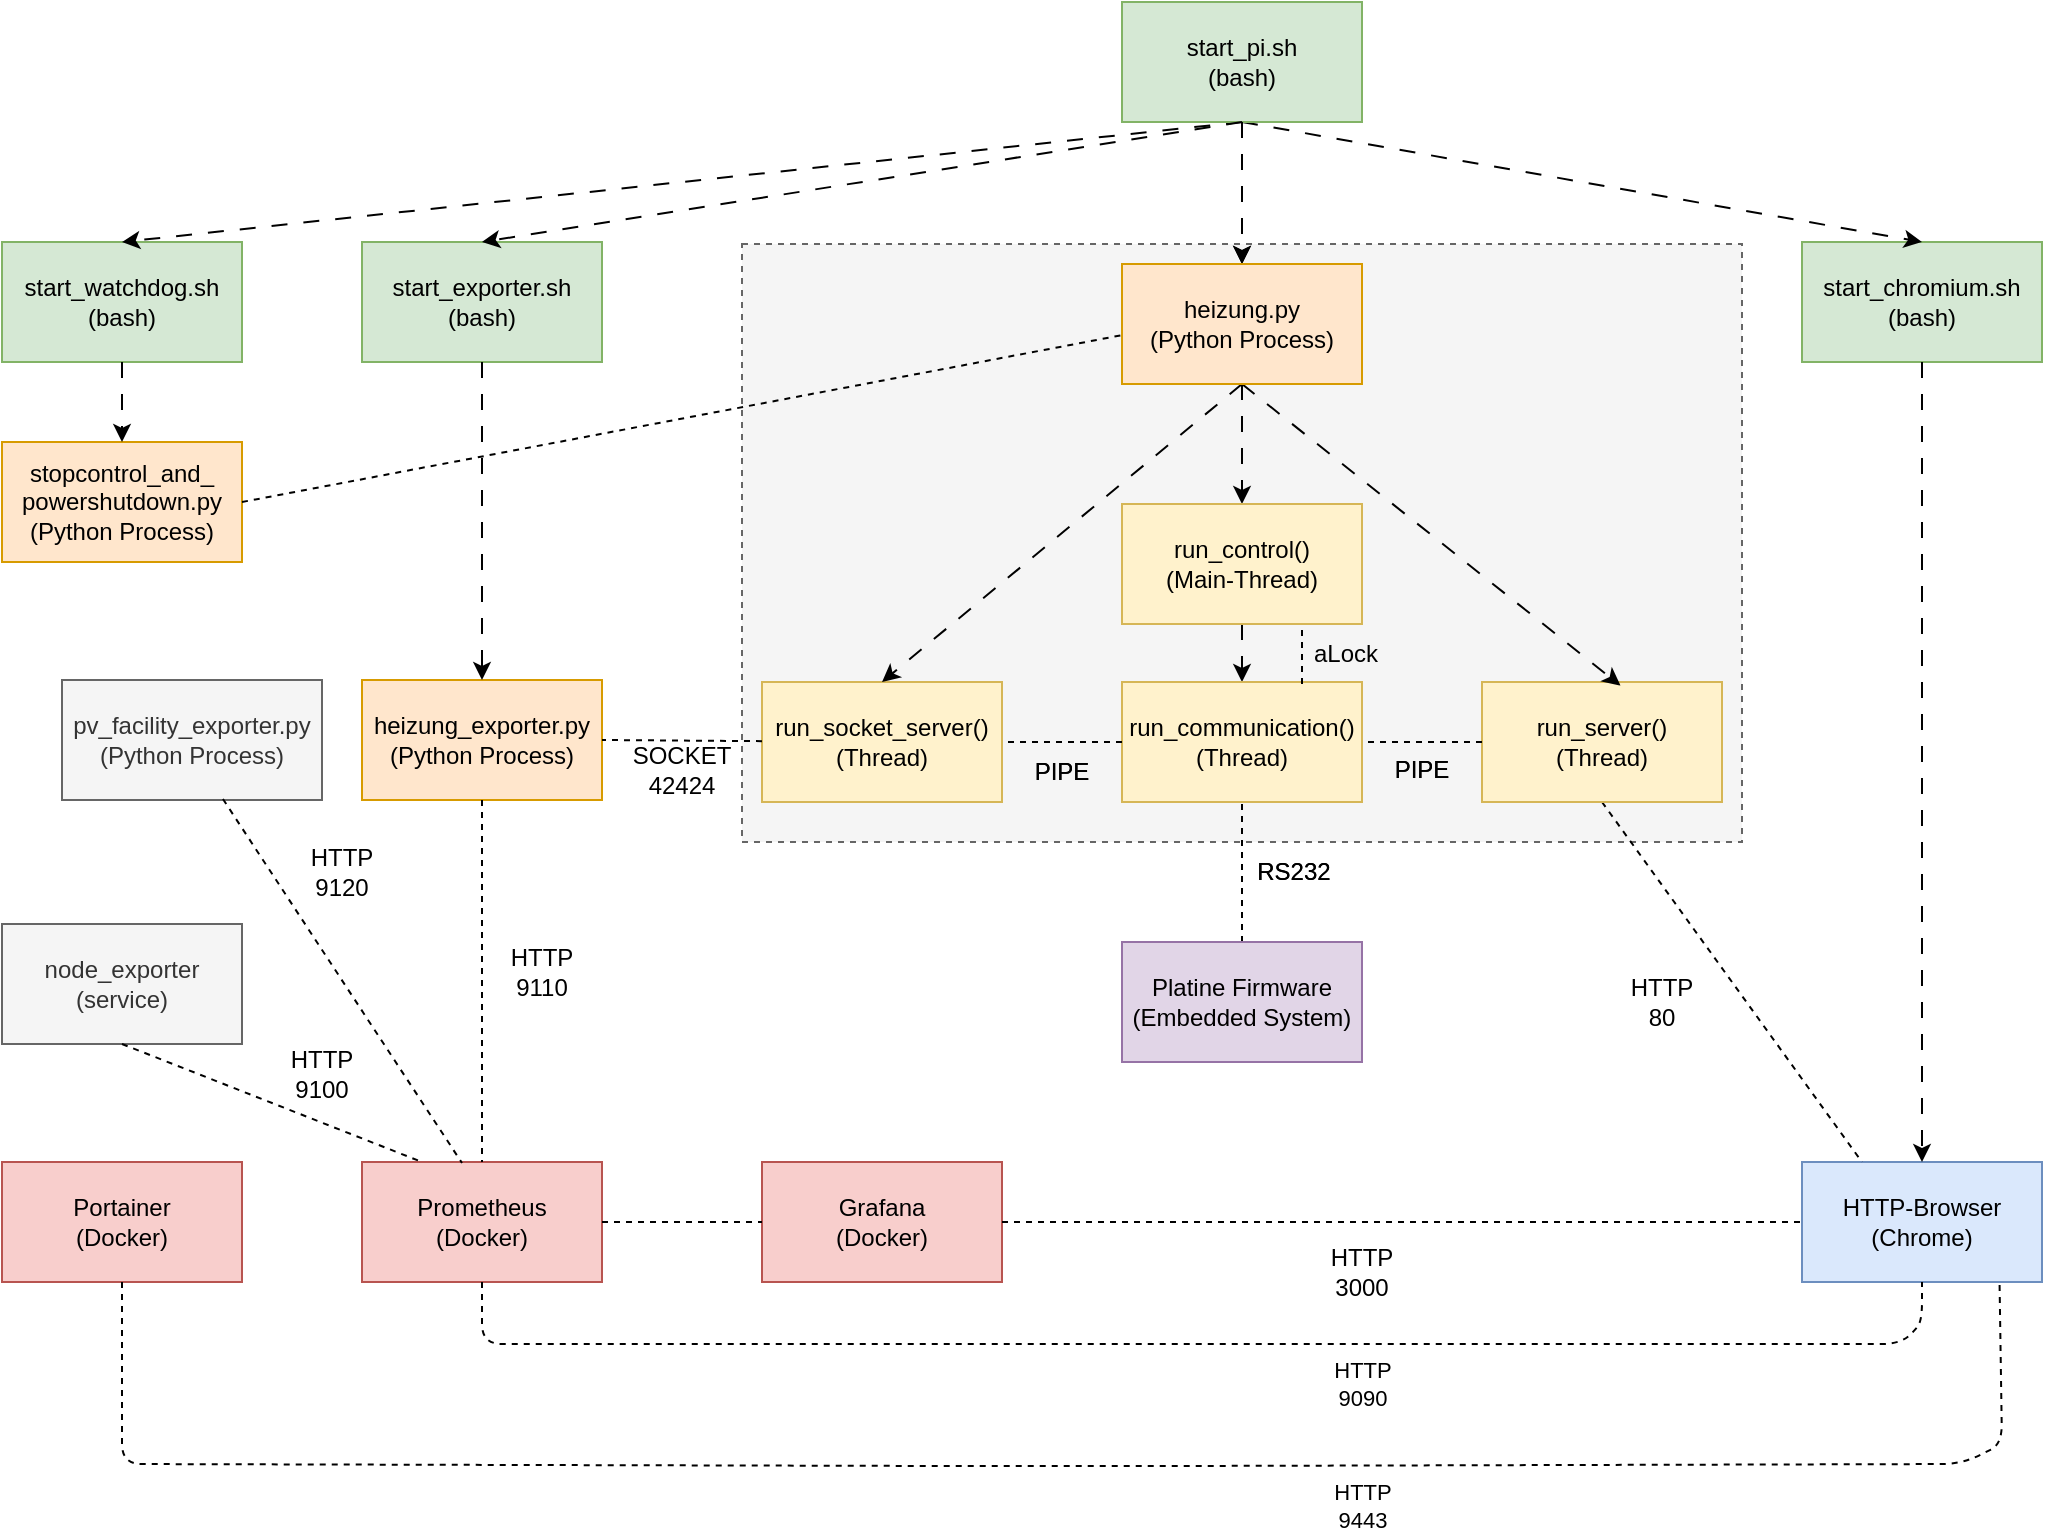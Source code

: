 <mxfile version="23.0.2" type="device">
  <diagram id="5rwaiKbXUgmin0ZkIKxY" name="Page-1">
    <mxGraphModel dx="1478" dy="849" grid="1" gridSize="10" guides="1" tooltips="1" connect="1" arrows="1" fold="1" page="1" pageScale="1" pageWidth="1169" pageHeight="827" math="0" shadow="0">
      <root>
        <mxCell id="0" />
        <mxCell id="1" parent="0" />
        <mxCell id="1-PO-EjUGM3k-EWjDapN-56" value="heizung_exporter.py&lt;br&gt;(Python Process)" style="rounded=0;whiteSpace=wrap;html=1;fillColor=#ffe6cc;strokeColor=#d79b00;" parent="1" vertex="1">
          <mxGeometry x="260" y="378" width="120" height="60" as="geometry" />
        </mxCell>
        <mxCell id="1-PO-EjUGM3k-EWjDapN-11" value="start_chromium.sh&lt;br&gt;(bash)" style="rounded=0;whiteSpace=wrap;html=1;fillColor=#d5e8d4;strokeColor=#82b366;" parent="1" vertex="1">
          <mxGeometry x="980" y="159" width="120" height="60" as="geometry" />
        </mxCell>
        <mxCell id="1-PO-EjUGM3k-EWjDapN-5" value="start_watchdog.sh&lt;br&gt;(bash)" style="rounded=0;whiteSpace=wrap;html=1;fillColor=#d5e8d4;strokeColor=#82b366;" parent="1" vertex="1">
          <mxGeometry x="80" y="159" width="120" height="60" as="geometry" />
        </mxCell>
        <mxCell id="1-PO-EjUGM3k-EWjDapN-67" value="" style="rounded=0;whiteSpace=wrap;html=1;fillColor=#f5f5f5;dashed=1;fontColor=#333333;strokeColor=#666666;" parent="1" vertex="1">
          <mxGeometry x="450" y="160" width="500" height="299" as="geometry" />
        </mxCell>
        <mxCell id="1-PO-EjUGM3k-EWjDapN-1" value="HTTP-Browser&lt;br&gt;(Chrome)" style="rounded=0;whiteSpace=wrap;html=1;fillColor=#dae8fc;strokeColor=#6c8ebf;" parent="1" vertex="1">
          <mxGeometry x="980" y="619" width="120" height="60" as="geometry" />
        </mxCell>
        <mxCell id="1-PO-EjUGM3k-EWjDapN-7" style="rounded=0;orthogonalLoop=1;jettySize=auto;html=1;exitX=0.5;exitY=1;exitDx=0;exitDy=0;entryX=0.5;entryY=0;entryDx=0;entryDy=0;dashed=1;dashPattern=8 8;" parent="1" source="1-PO-EjUGM3k-EWjDapN-3" target="1-PO-EjUGM3k-EWjDapN-5" edge="1">
          <mxGeometry relative="1" as="geometry" />
        </mxCell>
        <mxCell id="1-PO-EjUGM3k-EWjDapN-3" value="start_pi.sh&lt;br&gt;(bash)" style="rounded=0;whiteSpace=wrap;html=1;fillColor=#d5e8d4;strokeColor=#82b366;" parent="1" vertex="1">
          <mxGeometry x="640" y="39" width="120" height="60" as="geometry" />
        </mxCell>
        <mxCell id="1-PO-EjUGM3k-EWjDapN-4" value="stopcontrol_and_&lt;br&gt;powershutdown.py&lt;br&gt;(Python Process)" style="rounded=0;whiteSpace=wrap;html=1;fillColor=#ffe6cc;strokeColor=#d79b00;" parent="1" vertex="1">
          <mxGeometry x="80" y="259" width="120" height="60" as="geometry" />
        </mxCell>
        <mxCell id="1-PO-EjUGM3k-EWjDapN-9" style="rounded=0;orthogonalLoop=1;jettySize=auto;html=1;exitX=0.5;exitY=1;exitDx=0;exitDy=0;dashed=1;dashPattern=8 8;entryX=0.5;entryY=0;entryDx=0;entryDy=0;" parent="1" source="1-PO-EjUGM3k-EWjDapN-3" target="1-PO-EjUGM3k-EWjDapN-11" edge="1">
          <mxGeometry relative="1" as="geometry">
            <mxPoint x="720" y="119" as="sourcePoint" />
            <mxPoint x="920" y="129" as="targetPoint" />
          </mxGeometry>
        </mxCell>
        <mxCell id="1-PO-EjUGM3k-EWjDapN-10" style="rounded=0;orthogonalLoop=1;jettySize=auto;html=1;exitX=0.5;exitY=1;exitDx=0;exitDy=0;entryX=0.5;entryY=0;entryDx=0;entryDy=0;dashed=1;dashPattern=8 8;" parent="1" source="1-PO-EjUGM3k-EWjDapN-5" target="1-PO-EjUGM3k-EWjDapN-4" edge="1">
          <mxGeometry relative="1" as="geometry">
            <mxPoint x="770" y="139" as="sourcePoint" />
            <mxPoint x="570" y="199" as="targetPoint" />
          </mxGeometry>
        </mxCell>
        <mxCell id="1-PO-EjUGM3k-EWjDapN-13" style="rounded=0;orthogonalLoop=1;jettySize=auto;html=1;exitX=0.5;exitY=1;exitDx=0;exitDy=0;dashed=1;dashPattern=8 8;" parent="1" source="1-PO-EjUGM3k-EWjDapN-11" target="1-PO-EjUGM3k-EWjDapN-1" edge="1">
          <mxGeometry relative="1" as="geometry">
            <mxPoint x="710" y="109" as="sourcePoint" />
            <mxPoint x="930" y="169" as="targetPoint" />
          </mxGeometry>
        </mxCell>
        <mxCell id="1-PO-EjUGM3k-EWjDapN-14" value="" style="endArrow=none;dashed=1;html=1;rounded=0;entryX=0.003;entryY=0.592;entryDx=0;entryDy=0;exitX=1;exitY=0.5;exitDx=0;exitDy=0;entryPerimeter=0;" parent="1" source="1-PO-EjUGM3k-EWjDapN-4" target="1-PO-EjUGM3k-EWjDapN-39" edge="1">
          <mxGeometry width="50" height="50" relative="1" as="geometry">
            <mxPoint x="660" y="509" as="sourcePoint" />
            <mxPoint x="640" y="289" as="targetPoint" />
          </mxGeometry>
        </mxCell>
        <mxCell id="1-PO-EjUGM3k-EWjDapN-15" value="run_control()&lt;br&gt;(Thread)" style="rounded=0;whiteSpace=wrap;html=1;fillColor=#fff2cc;strokeColor=#d6b656;" parent="1" vertex="1">
          <mxGeometry x="640" y="379" width="120" height="60" as="geometry" />
        </mxCell>
        <mxCell id="1-PO-EjUGM3k-EWjDapN-16" value="run_socket_server()&lt;br&gt;(Thread)" style="rounded=0;whiteSpace=wrap;html=1;fillColor=#fff2cc;strokeColor=#d6b656;" parent="1" vertex="1">
          <mxGeometry x="460" y="379" width="120" height="60" as="geometry" />
        </mxCell>
        <mxCell id="1-PO-EjUGM3k-EWjDapN-17" value="run_server()&lt;br&gt;(Thread)" style="rounded=0;whiteSpace=wrap;html=1;fillColor=#fff2cc;strokeColor=#d6b656;" parent="1" vertex="1">
          <mxGeometry x="820" y="379" width="120" height="60" as="geometry" />
        </mxCell>
        <mxCell id="1-PO-EjUGM3k-EWjDapN-20" style="rounded=0;orthogonalLoop=1;jettySize=auto;html=1;exitX=0.5;exitY=1;exitDx=0;exitDy=0;dashed=1;dashPattern=8 8;entryX=0.5;entryY=0;entryDx=0;entryDy=0;" parent="1" source="AE2VdqmZ4uQ6H9vVybSk-2" target="1-PO-EjUGM3k-EWjDapN-15" edge="1">
          <mxGeometry relative="1" as="geometry">
            <mxPoint x="700" y="319" as="sourcePoint" />
            <mxPoint x="720" y="399" as="targetPoint" />
          </mxGeometry>
        </mxCell>
        <mxCell id="1-PO-EjUGM3k-EWjDapN-21" value="" style="endArrow=none;dashed=1;html=1;rounded=0;entryX=0.25;entryY=0;entryDx=0;entryDy=0;exitX=0.5;exitY=1;exitDx=0;exitDy=0;" parent="1" source="1-PO-EjUGM3k-EWjDapN-51" target="1-PO-EjUGM3k-EWjDapN-1" edge="1">
          <mxGeometry width="50" height="50" relative="1" as="geometry">
            <mxPoint x="570" y="299" as="sourcePoint" />
            <mxPoint x="650" y="299" as="targetPoint" />
          </mxGeometry>
        </mxCell>
        <mxCell id="1-PO-EjUGM3k-EWjDapN-25" value="" style="endArrow=none;dashed=1;html=1;rounded=0;entryX=0.5;entryY=1;entryDx=0;entryDy=0;exitX=0.5;exitY=0;exitDx=0;exitDy=0;" parent="1" source="1-PO-EjUGM3k-EWjDapN-24" target="1-PO-EjUGM3k-EWjDapN-15" edge="1">
          <mxGeometry width="50" height="50" relative="1" as="geometry">
            <mxPoint x="700" y="499" as="sourcePoint" />
            <mxPoint x="313" y="329" as="targetPoint" />
          </mxGeometry>
        </mxCell>
        <mxCell id="1-PO-EjUGM3k-EWjDapN-28" value="RS232" style="text;html=1;strokeColor=none;fillColor=none;align=center;verticalAlign=middle;whiteSpace=wrap;rounded=0;" parent="1" vertex="1">
          <mxGeometry x="696" y="459" width="60" height="30" as="geometry" />
        </mxCell>
        <mxCell id="1-PO-EjUGM3k-EWjDapN-31" value="Grafana&lt;br&gt;(Docker)" style="rounded=0;whiteSpace=wrap;html=1;fillColor=#f8cecc;strokeColor=#b85450;" parent="1" vertex="1">
          <mxGeometry x="460" y="619" width="120" height="60" as="geometry" />
        </mxCell>
        <mxCell id="1-PO-EjUGM3k-EWjDapN-32" value="Prometheus&lt;br&gt;(Docker)" style="rounded=0;whiteSpace=wrap;html=1;fillColor=#f8cecc;strokeColor=#b85450;" parent="1" vertex="1">
          <mxGeometry x="260" y="619" width="120" height="60" as="geometry" />
        </mxCell>
        <mxCell id="1-PO-EjUGM3k-EWjDapN-33" value="" style="endArrow=none;dashed=1;html=1;rounded=0;entryX=1;entryY=0.5;entryDx=0;entryDy=0;exitX=0;exitY=0.5;exitDx=0;exitDy=0;" parent="1" source="1-PO-EjUGM3k-EWjDapN-15" target="1-PO-EjUGM3k-EWjDapN-16" edge="1">
          <mxGeometry width="50" height="50" relative="1" as="geometry">
            <mxPoint x="617" y="489" as="sourcePoint" />
            <mxPoint x="480" y="426" as="targetPoint" />
          </mxGeometry>
        </mxCell>
        <mxCell id="1-PO-EjUGM3k-EWjDapN-35" value="" style="endArrow=none;dashed=1;html=1;rounded=0;exitX=0;exitY=0.5;exitDx=0;exitDy=0;" parent="1" source="1-PO-EjUGM3k-EWjDapN-17" edge="1">
          <mxGeometry width="50" height="50" relative="1" as="geometry">
            <mxPoint x="660" y="429" as="sourcePoint" />
            <mxPoint x="760" y="409" as="targetPoint" />
          </mxGeometry>
        </mxCell>
        <mxCell id="1-PO-EjUGM3k-EWjDapN-36" value="PIPE" style="text;html=1;strokeColor=none;fillColor=none;align=center;verticalAlign=middle;whiteSpace=wrap;rounded=0;" parent="1" vertex="1">
          <mxGeometry x="760" y="408" width="60" height="30" as="geometry" />
        </mxCell>
        <mxCell id="1-PO-EjUGM3k-EWjDapN-37" value="PIPE" style="text;html=1;strokeColor=none;fillColor=none;align=center;verticalAlign=middle;whiteSpace=wrap;rounded=0;" parent="1" vertex="1">
          <mxGeometry x="580" y="409" width="60" height="30" as="geometry" />
        </mxCell>
        <mxCell id="1-PO-EjUGM3k-EWjDapN-41" value="start_pi.sh&lt;br&gt;(bash)" style="rounded=0;whiteSpace=wrap;html=1;fillColor=#d5e8d4;strokeColor=#82b366;" parent="1" vertex="1">
          <mxGeometry x="640" y="39" width="120" height="60" as="geometry" />
        </mxCell>
        <mxCell id="1-PO-EjUGM3k-EWjDapN-44" style="rounded=0;orthogonalLoop=1;jettySize=auto;html=1;exitX=0.5;exitY=1;exitDx=0;exitDy=0;entryX=0.5;entryY=0;entryDx=0;entryDy=0;dashed=1;dashPattern=8 8;" parent="1" source="1-PO-EjUGM3k-EWjDapN-41" target="1-PO-EjUGM3k-EWjDapN-39" edge="1">
          <mxGeometry relative="1" as="geometry">
            <mxPoint x="710" y="109" as="sourcePoint" />
            <mxPoint x="510" y="169" as="targetPoint" />
          </mxGeometry>
        </mxCell>
        <mxCell id="1-PO-EjUGM3k-EWjDapN-49" value="run_communication()&lt;br&gt;(Thread)" style="rounded=0;whiteSpace=wrap;html=1;fillColor=#fff2cc;strokeColor=#d6b656;" parent="1" vertex="1">
          <mxGeometry x="640" y="379" width="120" height="60" as="geometry" />
        </mxCell>
        <mxCell id="1-PO-EjUGM3k-EWjDapN-50" value="run_socket_server()&lt;br&gt;(Thread)" style="rounded=0;whiteSpace=wrap;html=1;fillColor=#fff2cc;strokeColor=#d6b656;" parent="1" vertex="1">
          <mxGeometry x="460" y="379" width="120" height="60" as="geometry" />
        </mxCell>
        <mxCell id="1-PO-EjUGM3k-EWjDapN-51" value="run_server()&lt;br&gt;(Thread)" style="rounded=0;whiteSpace=wrap;html=1;fillColor=#fff2cc;strokeColor=#d6b656;" parent="1" vertex="1">
          <mxGeometry x="820" y="379" width="120" height="60" as="geometry" />
        </mxCell>
        <mxCell id="1-PO-EjUGM3k-EWjDapN-52" style="rounded=0;orthogonalLoop=1;jettySize=auto;html=1;exitX=0.5;exitY=1;exitDx=0;exitDy=0;dashed=1;dashPattern=8 8;entryX=0.5;entryY=0;entryDx=0;entryDy=0;" parent="1" source="1-PO-EjUGM3k-EWjDapN-39" target="1-PO-EjUGM3k-EWjDapN-50" edge="1">
          <mxGeometry relative="1" as="geometry">
            <mxPoint x="710" y="109" as="sourcePoint" />
            <mxPoint x="710" y="269" as="targetPoint" />
          </mxGeometry>
        </mxCell>
        <mxCell id="1-PO-EjUGM3k-EWjDapN-53" style="rounded=0;orthogonalLoop=1;jettySize=auto;html=1;exitX=0.5;exitY=1;exitDx=0;exitDy=0;dashed=1;dashPattern=8 8;entryX=0.577;entryY=0.03;entryDx=0;entryDy=0;entryPerimeter=0;" parent="1" source="1-PO-EjUGM3k-EWjDapN-39" target="1-PO-EjUGM3k-EWjDapN-51" edge="1">
          <mxGeometry relative="1" as="geometry">
            <mxPoint x="710" y="329" as="sourcePoint" />
            <mxPoint x="710" y="389" as="targetPoint" />
          </mxGeometry>
        </mxCell>
        <mxCell id="1-PO-EjUGM3k-EWjDapN-54" style="rounded=0;orthogonalLoop=1;jettySize=auto;html=1;exitX=0.5;exitY=1;exitDx=0;exitDy=0;dashed=1;dashPattern=8 8;entryX=0.5;entryY=0;entryDx=0;entryDy=0;" parent="1" source="1-PO-EjUGM3k-EWjDapN-39" target="AE2VdqmZ4uQ6H9vVybSk-2" edge="1">
          <mxGeometry relative="1" as="geometry">
            <mxPoint x="720" y="339" as="sourcePoint" />
            <mxPoint x="700" y="370" as="targetPoint" />
          </mxGeometry>
        </mxCell>
        <mxCell id="1-PO-EjUGM3k-EWjDapN-57" value="" style="endArrow=none;dashed=1;html=1;rounded=0;entryX=1;entryY=0.5;entryDx=0;entryDy=0;" parent="1" source="1-PO-EjUGM3k-EWjDapN-50" target="1-PO-EjUGM3k-EWjDapN-56" edge="1">
          <mxGeometry width="50" height="50" relative="1" as="geometry">
            <mxPoint x="904" y="393" as="sourcePoint" />
            <mxPoint x="931" y="329" as="targetPoint" />
          </mxGeometry>
        </mxCell>
        <mxCell id="1-PO-EjUGM3k-EWjDapN-58" value="" style="endArrow=none;dashed=1;html=1;rounded=0;entryX=0.5;entryY=1;entryDx=0;entryDy=0;exitX=0.5;exitY=0;exitDx=0;exitDy=0;" parent="1" source="1-PO-EjUGM3k-EWjDapN-24" target="1-PO-EjUGM3k-EWjDapN-49" edge="1">
          <mxGeometry width="50" height="50" relative="1" as="geometry">
            <mxPoint x="700" y="549" as="sourcePoint" />
            <mxPoint x="313" y="329" as="targetPoint" />
          </mxGeometry>
        </mxCell>
        <mxCell id="1-PO-EjUGM3k-EWjDapN-59" value="HTTP&lt;br&gt;80" style="text;html=1;strokeColor=none;fillColor=none;align=center;verticalAlign=middle;whiteSpace=wrap;rounded=0;" parent="1" vertex="1">
          <mxGeometry x="880" y="524" width="60" height="30" as="geometry" />
        </mxCell>
        <mxCell id="1-PO-EjUGM3k-EWjDapN-60" value="RS232" style="text;html=1;strokeColor=none;fillColor=none;align=center;verticalAlign=middle;whiteSpace=wrap;rounded=0;" parent="1" vertex="1">
          <mxGeometry x="696" y="459" width="60" height="30" as="geometry" />
        </mxCell>
        <mxCell id="1-PO-EjUGM3k-EWjDapN-61" value="SOCKET 42424" style="text;html=1;strokeColor=none;fillColor=none;align=center;verticalAlign=middle;whiteSpace=wrap;rounded=0;" parent="1" vertex="1">
          <mxGeometry x="390" y="408" width="60" height="30" as="geometry" />
        </mxCell>
        <mxCell id="1-PO-EjUGM3k-EWjDapN-62" value="" style="endArrow=none;dashed=1;html=1;rounded=0;entryX=1;entryY=0.5;entryDx=0;entryDy=0;exitX=0;exitY=0.5;exitDx=0;exitDy=0;" parent="1" source="1-PO-EjUGM3k-EWjDapN-49" target="1-PO-EjUGM3k-EWjDapN-50" edge="1">
          <mxGeometry width="50" height="50" relative="1" as="geometry">
            <mxPoint x="617" y="489" as="sourcePoint" />
            <mxPoint x="480" y="426" as="targetPoint" />
          </mxGeometry>
        </mxCell>
        <mxCell id="1-PO-EjUGM3k-EWjDapN-63" value="" style="endArrow=none;dashed=1;html=1;rounded=0;exitX=0;exitY=0.5;exitDx=0;exitDy=0;" parent="1" source="1-PO-EjUGM3k-EWjDapN-51" edge="1">
          <mxGeometry width="50" height="50" relative="1" as="geometry">
            <mxPoint x="660" y="429" as="sourcePoint" />
            <mxPoint x="760" y="409" as="targetPoint" />
          </mxGeometry>
        </mxCell>
        <mxCell id="1-PO-EjUGM3k-EWjDapN-64" value="PIPE" style="text;html=1;strokeColor=none;fillColor=none;align=center;verticalAlign=middle;whiteSpace=wrap;rounded=0;" parent="1" vertex="1">
          <mxGeometry x="760" y="408" width="60" height="30" as="geometry" />
        </mxCell>
        <mxCell id="1-PO-EjUGM3k-EWjDapN-65" value="PIPE" style="text;html=1;strokeColor=none;fillColor=none;align=center;verticalAlign=middle;whiteSpace=wrap;rounded=0;" parent="1" vertex="1">
          <mxGeometry x="580" y="409" width="60" height="30" as="geometry" />
        </mxCell>
        <mxCell id="1-PO-EjUGM3k-EWjDapN-66" value="" style="endArrow=none;dashed=1;html=1;rounded=0;entryX=0.5;entryY=1;entryDx=0;entryDy=0;exitX=0.5;exitY=0;exitDx=0;exitDy=0;" parent="1" target="1-PO-EjUGM3k-EWjDapN-24" edge="1">
          <mxGeometry width="50" height="50" relative="1" as="geometry">
            <mxPoint x="700" y="549" as="sourcePoint" />
            <mxPoint x="700" y="439" as="targetPoint" />
          </mxGeometry>
        </mxCell>
        <mxCell id="1-PO-EjUGM3k-EWjDapN-24" value="Platine Firmware&lt;br&gt;(Embedded System)" style="rounded=0;whiteSpace=wrap;html=1;fillColor=#e1d5e7;strokeColor=#9673a6;" parent="1" vertex="1">
          <mxGeometry x="640" y="509" width="120" height="60" as="geometry" />
        </mxCell>
        <mxCell id="1-PO-EjUGM3k-EWjDapN-68" value="" style="endArrow=none;dashed=1;html=1;rounded=0;exitX=1;exitY=0.5;exitDx=0;exitDy=0;entryX=0;entryY=0.5;entryDx=0;entryDy=0;" parent="1" source="1-PO-EjUGM3k-EWjDapN-31" target="1-PO-EjUGM3k-EWjDapN-1" edge="1">
          <mxGeometry width="50" height="50" relative="1" as="geometry">
            <mxPoint x="929" y="363" as="sourcePoint" />
            <mxPoint x="980" y="649" as="targetPoint" />
          </mxGeometry>
        </mxCell>
        <mxCell id="1-PO-EjUGM3k-EWjDapN-70" value="HTTP&lt;br&gt;3000" style="text;html=1;strokeColor=none;fillColor=none;align=center;verticalAlign=middle;whiteSpace=wrap;rounded=0;" parent="1" vertex="1">
          <mxGeometry x="730" y="659" width="60" height="30" as="geometry" />
        </mxCell>
        <mxCell id="1-PO-EjUGM3k-EWjDapN-71" value="" style="endArrow=none;startArrow=none;html=1;exitX=0.5;exitY=1;exitDx=0;exitDy=0;entryX=0.5;entryY=1;entryDx=0;entryDy=0;dashed=1;startFill=0;endFill=0;" parent="1" source="1-PO-EjUGM3k-EWjDapN-32" target="1-PO-EjUGM3k-EWjDapN-1" edge="1">
          <mxGeometry width="50" height="50" relative="1" as="geometry">
            <mxPoint x="320" y="699" as="sourcePoint" />
            <mxPoint x="620" y="709" as="targetPoint" />
            <Array as="points">
              <mxPoint x="320" y="710" />
              <mxPoint x="750" y="710" />
              <mxPoint x="870" y="710" />
              <mxPoint x="1030" y="710" />
              <mxPoint x="1040" y="699" />
            </Array>
          </mxGeometry>
        </mxCell>
        <mxCell id="1-PO-EjUGM3k-EWjDapN-72" value="HTTP&lt;br&gt;9090" style="edgeLabel;html=1;align=center;verticalAlign=middle;resizable=0;points=[];" parent="1-PO-EjUGM3k-EWjDapN-71" vertex="1" connectable="0">
          <mxGeometry x="0.232" y="-3" relative="1" as="geometry">
            <mxPoint x="-7" y="17" as="offset" />
          </mxGeometry>
        </mxCell>
        <mxCell id="1-PO-EjUGM3k-EWjDapN-73" value="" style="endArrow=none;dashed=1;html=1;rounded=0;exitX=0.5;exitY=1;exitDx=0;exitDy=0;entryX=0.5;entryY=0;entryDx=0;entryDy=0;" parent="1" source="1-PO-EjUGM3k-EWjDapN-56" target="1-PO-EjUGM3k-EWjDapN-32" edge="1">
          <mxGeometry width="50" height="50" relative="1" as="geometry">
            <mxPoint x="590" y="689" as="sourcePoint" />
            <mxPoint x="990" y="689" as="targetPoint" />
          </mxGeometry>
        </mxCell>
        <mxCell id="1-PO-EjUGM3k-EWjDapN-74" value="HTTP&lt;br&gt;9110" style="text;html=1;strokeColor=none;fillColor=none;align=center;verticalAlign=middle;whiteSpace=wrap;rounded=0;" parent="1" vertex="1">
          <mxGeometry x="320" y="509" width="60" height="30" as="geometry" />
        </mxCell>
        <mxCell id="1-PO-EjUGM3k-EWjDapN-75" value="" style="endArrow=none;dashed=1;html=1;rounded=0;exitX=1;exitY=0.5;exitDx=0;exitDy=0;entryX=0;entryY=0.5;entryDx=0;entryDy=0;" parent="1" source="1-PO-EjUGM3k-EWjDapN-32" target="1-PO-EjUGM3k-EWjDapN-31" edge="1">
          <mxGeometry width="50" height="50" relative="1" as="geometry">
            <mxPoint x="590" y="659" as="sourcePoint" />
            <mxPoint x="990" y="659" as="targetPoint" />
          </mxGeometry>
        </mxCell>
        <mxCell id="1-PO-EjUGM3k-EWjDapN-76" value="Portainer&lt;br&gt;(Docker)" style="rounded=0;whiteSpace=wrap;html=1;fillColor=#f8cecc;strokeColor=#b85450;" parent="1" vertex="1">
          <mxGeometry x="80" y="619" width="120" height="60" as="geometry" />
        </mxCell>
        <mxCell id="1-PO-EjUGM3k-EWjDapN-77" value="" style="endArrow=none;startArrow=none;html=1;entryX=0.823;entryY=0.987;entryDx=0;entryDy=0;dashed=1;startFill=0;endFill=0;entryPerimeter=0;" parent="1" source="1-PO-EjUGM3k-EWjDapN-76" target="1-PO-EjUGM3k-EWjDapN-1" edge="1">
          <mxGeometry width="50" height="50" relative="1" as="geometry">
            <mxPoint x="120" y="740" as="sourcePoint" />
            <mxPoint x="840" y="740" as="targetPoint" />
            <Array as="points">
              <mxPoint x="140" y="770" />
              <mxPoint x="550" y="771" />
              <mxPoint x="670" y="771" />
              <mxPoint x="1060" y="770" />
              <mxPoint x="1080" y="760" />
            </Array>
          </mxGeometry>
        </mxCell>
        <mxCell id="1-PO-EjUGM3k-EWjDapN-78" value="HTTP&lt;br&gt;9443" style="edgeLabel;html=1;align=center;verticalAlign=middle;resizable=0;points=[];" parent="1-PO-EjUGM3k-EWjDapN-77" vertex="1" connectable="0">
          <mxGeometry x="0.232" y="-3" relative="1" as="geometry">
            <mxPoint x="24" y="17" as="offset" />
          </mxGeometry>
        </mxCell>
        <mxCell id="1-PO-EjUGM3k-EWjDapN-79" value="start_exporter.sh&lt;br&gt;(bash)" style="rounded=0;whiteSpace=wrap;html=1;fillColor=#d5e8d4;strokeColor=#82b366;" parent="1" vertex="1">
          <mxGeometry x="260" y="159" width="120" height="60" as="geometry" />
        </mxCell>
        <mxCell id="1-PO-EjUGM3k-EWjDapN-80" style="rounded=0;orthogonalLoop=1;jettySize=auto;html=1;exitX=0.5;exitY=1;exitDx=0;exitDy=0;entryX=0.5;entryY=0;entryDx=0;entryDy=0;dashed=1;dashPattern=8 8;" parent="1" source="1-PO-EjUGM3k-EWjDapN-41" target="1-PO-EjUGM3k-EWjDapN-79" edge="1">
          <mxGeometry relative="1" as="geometry">
            <mxPoint x="710" y="109" as="sourcePoint" />
            <mxPoint x="330" y="159" as="targetPoint" />
          </mxGeometry>
        </mxCell>
        <mxCell id="1-PO-EjUGM3k-EWjDapN-81" style="rounded=0;orthogonalLoop=1;jettySize=auto;html=1;exitX=0.5;exitY=1;exitDx=0;exitDy=0;entryX=0.5;entryY=0;entryDx=0;entryDy=0;dashed=1;dashPattern=8 8;" parent="1" source="1-PO-EjUGM3k-EWjDapN-79" target="1-PO-EjUGM3k-EWjDapN-56" edge="1">
          <mxGeometry relative="1" as="geometry">
            <mxPoint x="720" y="119" as="sourcePoint" />
            <mxPoint x="340" y="169" as="targetPoint" />
          </mxGeometry>
        </mxCell>
        <mxCell id="FKmb_yaSaz-DoVXc8_y1-1" value="node_exporter&lt;br&gt;(service)" style="rounded=0;whiteSpace=wrap;html=1;fillColor=#f5f5f5;strokeColor=#666666;fontColor=#333333;" parent="1" vertex="1">
          <mxGeometry x="80" y="500" width="120" height="60" as="geometry" />
        </mxCell>
        <mxCell id="FKmb_yaSaz-DoVXc8_y1-2" value="HTTP&lt;br&gt;9100" style="text;html=1;strokeColor=none;fillColor=none;align=center;verticalAlign=middle;whiteSpace=wrap;rounded=0;" parent="1" vertex="1">
          <mxGeometry x="210" y="560" width="60" height="30" as="geometry" />
        </mxCell>
        <mxCell id="FKmb_yaSaz-DoVXc8_y1-3" value="" style="endArrow=none;dashed=1;html=1;rounded=0;exitX=0.5;exitY=1;exitDx=0;exitDy=0;entryX=0.25;entryY=0;entryDx=0;entryDy=0;" parent="1" source="FKmb_yaSaz-DoVXc8_y1-1" target="1-PO-EjUGM3k-EWjDapN-32" edge="1">
          <mxGeometry width="50" height="50" relative="1" as="geometry">
            <mxPoint x="330" y="448" as="sourcePoint" />
            <mxPoint x="330" y="629" as="targetPoint" />
          </mxGeometry>
        </mxCell>
        <mxCell id="AE2VdqmZ4uQ6H9vVybSk-1" value="" style="rounded=0;orthogonalLoop=1;jettySize=auto;html=1;exitX=0.5;exitY=1;exitDx=0;exitDy=0;entryX=0.5;entryY=0;entryDx=0;entryDy=0;dashed=1;dashPattern=8 8;" parent="1" source="1-PO-EjUGM3k-EWjDapN-3" target="1-PO-EjUGM3k-EWjDapN-39" edge="1">
          <mxGeometry relative="1" as="geometry">
            <mxPoint x="700" y="99" as="sourcePoint" />
            <mxPoint x="700" y="259" as="targetPoint" />
          </mxGeometry>
        </mxCell>
        <mxCell id="1-PO-EjUGM3k-EWjDapN-39" value="heizung.py&lt;br&gt;(Python Process)" style="rounded=0;whiteSpace=wrap;html=1;fillColor=#ffe6cc;strokeColor=#d79b00;" parent="1" vertex="1">
          <mxGeometry x="640" y="170" width="120" height="60" as="geometry" />
        </mxCell>
        <mxCell id="AE2VdqmZ4uQ6H9vVybSk-2" value="run_control()&lt;br&gt;(Main-Thread)" style="rounded=0;whiteSpace=wrap;html=1;fillColor=#fff2cc;strokeColor=#d6b656;" parent="1" vertex="1">
          <mxGeometry x="640" y="290" width="120" height="60" as="geometry" />
        </mxCell>
        <mxCell id="AE2VdqmZ4uQ6H9vVybSk-3" value="aLock" style="text;html=1;strokeColor=none;fillColor=none;align=center;verticalAlign=middle;whiteSpace=wrap;rounded=0;" parent="1" vertex="1">
          <mxGeometry x="720" y="350" width="64" height="30" as="geometry" />
        </mxCell>
        <mxCell id="AE2VdqmZ4uQ6H9vVybSk-4" value="" style="endArrow=none;dashed=1;html=1;rounded=0;entryX=0.75;entryY=1;entryDx=0;entryDy=0;exitX=0.75;exitY=0.017;exitDx=0;exitDy=0;exitPerimeter=0;" parent="1" source="1-PO-EjUGM3k-EWjDapN-49" target="AE2VdqmZ4uQ6H9vVybSk-2" edge="1">
          <mxGeometry width="50" height="50" relative="1" as="geometry">
            <mxPoint x="620" y="380" as="sourcePoint" />
            <mxPoint x="670" y="330" as="targetPoint" />
          </mxGeometry>
        </mxCell>
        <mxCell id="W6cCR1P0ofVUQhoO4G-w-1" value="pv_facility_exporter.py&lt;br&gt;(Python Process)" style="rounded=0;whiteSpace=wrap;html=1;fillColor=#f5f5f5;strokeColor=#666666;fontColor=#333333;" vertex="1" parent="1">
          <mxGeometry x="110" y="378" width="130" height="60" as="geometry" />
        </mxCell>
        <mxCell id="W6cCR1P0ofVUQhoO4G-w-2" value="" style="endArrow=none;dashed=1;html=1;rounded=0;exitX=0.619;exitY=0.992;exitDx=0;exitDy=0;entryX=0.5;entryY=0;entryDx=0;entryDy=0;exitPerimeter=0;" edge="1" parent="1" source="W6cCR1P0ofVUQhoO4G-w-1">
          <mxGeometry width="50" height="50" relative="1" as="geometry">
            <mxPoint x="160" y="428.5" as="sourcePoint" />
            <mxPoint x="310" y="619.5" as="targetPoint" />
          </mxGeometry>
        </mxCell>
        <mxCell id="W6cCR1P0ofVUQhoO4G-w-3" value="HTTP&lt;br&gt;9120" style="text;html=1;strokeColor=none;fillColor=none;align=center;verticalAlign=middle;whiteSpace=wrap;rounded=0;" vertex="1" parent="1">
          <mxGeometry x="220" y="459" width="60" height="30" as="geometry" />
        </mxCell>
      </root>
    </mxGraphModel>
  </diagram>
</mxfile>
